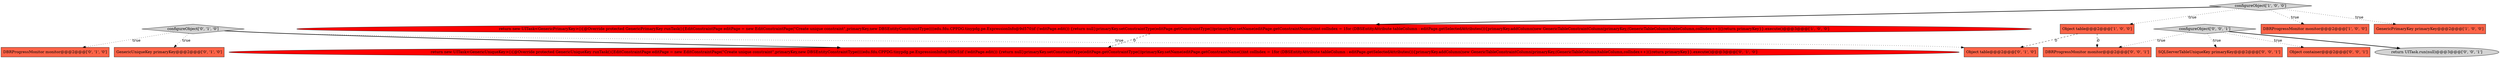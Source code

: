 digraph {
0 [style = filled, label = "return new UITask<GenericPrimaryKey>(){@Override protected GenericPrimaryKey runTask(){EditConstraintPage editPage = new EditConstraintPage(\"Create unique constraint\",primaryKey,new DBSEntityConstraintType((((edu.fdu.CPPDG.tinypdg.pe.ExpressionInfo@9d570)if (!editPage.edit()) {return null}primaryKey.setConstraintType(editPage.getConstraintType())primaryKey.setName(editPage.getConstraintName())int colIndex = 1for (DBSEntityAttribute tableColumn : editPage.getSelectedAttributes()){primaryKey.addColumn(new GenericTableConstraintColumn(primaryKey,(GenericTableColumn)tableColumn,colIndex++))}return primaryKey}}.execute()@@@3@@@['1', '0', '0']", fillcolor = red, shape = ellipse image = "AAA1AAABBB1BBB"];
12 [style = filled, label = "return UITask.run(null)@@@3@@@['0', '0', '1']", fillcolor = lightgray, shape = ellipse image = "AAA0AAABBB3BBB"];
8 [style = filled, label = "Object table@@@2@@@['0', '1', '0']", fillcolor = tomato, shape = box image = "AAA1AAABBB2BBB"];
7 [style = filled, label = "return new UITask<GenericUniqueKey>(){@Override protected GenericUniqueKey runTask(){EditConstraintPage editPage = new EditConstraintPage(\"Create unique constraint\",primaryKey,new DBSEntityConstraintType((((edu.fdu.CPPDG.tinypdg.pe.ExpressionInfo@9d5c5)if (!editPage.edit()) {return null}primaryKey.setConstraintType(editPage.getConstraintType())primaryKey.setName(editPage.getConstraintName())int colIndex = 1for (DBSEntityAttribute tableColumn : editPage.getSelectedAttributes()){primaryKey.addColumn(new GenericTableConstraintColumn(primaryKey,(GenericTableColumn)tableColumn,colIndex++))}return primaryKey}}.execute()@@@3@@@['0', '1', '0']", fillcolor = red, shape = ellipse image = "AAA1AAABBB2BBB"];
3 [style = filled, label = "Object table@@@2@@@['1', '0', '0']", fillcolor = tomato, shape = box image = "AAA1AAABBB1BBB"];
4 [style = filled, label = "configureObject['1', '0', '0']", fillcolor = lightgray, shape = diamond image = "AAA0AAABBB1BBB"];
5 [style = filled, label = "DBRProgressMonitor monitor@@@2@@@['0', '1', '0']", fillcolor = tomato, shape = box image = "AAA0AAABBB2BBB"];
2 [style = filled, label = "DBRProgressMonitor monitor@@@2@@@['1', '0', '0']", fillcolor = tomato, shape = box image = "AAA0AAABBB1BBB"];
6 [style = filled, label = "GenericUniqueKey primaryKey@@@2@@@['0', '1', '0']", fillcolor = tomato, shape = box image = "AAA0AAABBB2BBB"];
1 [style = filled, label = "GenericPrimaryKey primaryKey@@@2@@@['1', '0', '0']", fillcolor = tomato, shape = box image = "AAA0AAABBB1BBB"];
9 [style = filled, label = "configureObject['0', '1', '0']", fillcolor = lightgray, shape = diamond image = "AAA0AAABBB2BBB"];
10 [style = filled, label = "SQLServerTableUniqueKey primaryKey@@@2@@@['0', '0', '1']", fillcolor = tomato, shape = box image = "AAA0AAABBB3BBB"];
13 [style = filled, label = "Object container@@@2@@@['0', '0', '1']", fillcolor = tomato, shape = box image = "AAA0AAABBB3BBB"];
14 [style = filled, label = "DBRProgressMonitor monitor@@@2@@@['0', '0', '1']", fillcolor = tomato, shape = box image = "AAA0AAABBB3BBB"];
11 [style = filled, label = "configureObject['0', '0', '1']", fillcolor = lightgray, shape = diamond image = "AAA0AAABBB3BBB"];
11->14 [style = dotted, label="true"];
3->8 [style = dashed, label="0"];
11->12 [style = bold, label=""];
4->3 [style = dotted, label="true"];
11->13 [style = dotted, label="true"];
3->14 [style = dashed, label="0"];
9->7 [style = bold, label=""];
9->6 [style = dotted, label="true"];
4->1 [style = dotted, label="true"];
0->7 [style = dashed, label="0"];
11->10 [style = dotted, label="true"];
4->2 [style = dotted, label="true"];
4->0 [style = bold, label=""];
9->8 [style = dotted, label="true"];
9->5 [style = dotted, label="true"];
}
